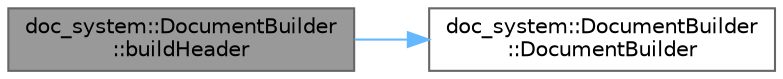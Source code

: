 digraph "doc_system::DocumentBuilder::buildHeader"
{
 // INTERACTIVE_SVG=YES
 // LATEX_PDF_SIZE
  bgcolor="transparent";
  edge [fontname=Helvetica,fontsize=10,labelfontname=Helvetica,labelfontsize=10];
  node [fontname=Helvetica,fontsize=10,shape=box,height=0.2,width=0.4];
  rankdir="LR";
  Node1 [id="Node000001",label="doc_system::DocumentBuilder\l::buildHeader",height=0.2,width=0.4,color="gray40", fillcolor="grey60", style="filled", fontcolor="black",tooltip=" "];
  Node1 -> Node2 [id="edge1_Node000001_Node000002",color="steelblue1",style="solid",tooltip=" "];
  Node2 [id="Node000002",label="doc_system::DocumentBuilder\l::DocumentBuilder",height=0.2,width=0.4,color="grey40", fillcolor="white", style="filled",URL="$classdoc__system_1_1_document_builder.html#a49c58480fa4e90c99742ee23aab37e67",tooltip=" "];
}
